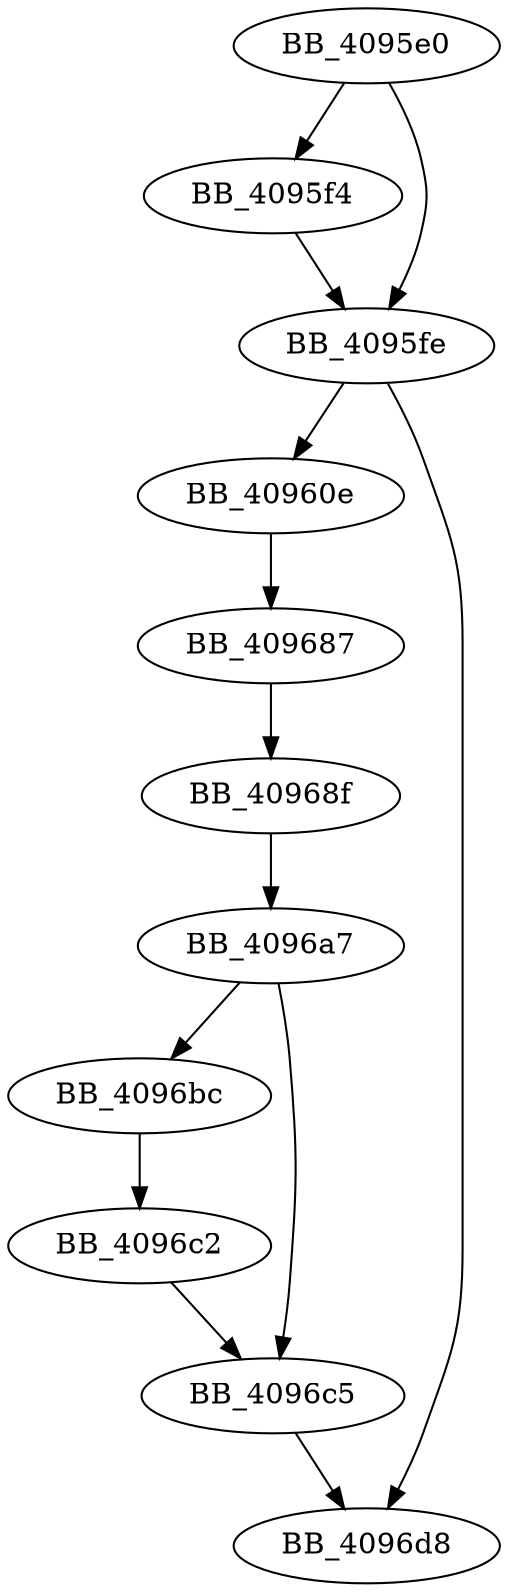 DiGraph sub_4095E0{
BB_4095e0->BB_4095f4
BB_4095e0->BB_4095fe
BB_4095f4->BB_4095fe
BB_4095fe->BB_40960e
BB_4095fe->BB_4096d8
BB_40960e->BB_409687
BB_409687->BB_40968f
BB_40968f->BB_4096a7
BB_4096a7->BB_4096bc
BB_4096a7->BB_4096c5
BB_4096bc->BB_4096c2
BB_4096c2->BB_4096c5
BB_4096c5->BB_4096d8
}
